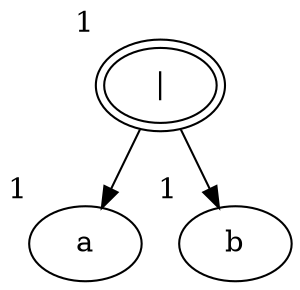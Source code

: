 digraph {
  94481965371712[label="|" xlabel="1" peripheries="2"]
  94481965371760[label="a" xlabel="1" peripheries="1"]
  94481965371712  ->  94481965371760
  94481965371808[label="b" xlabel="1" peripheries="1"]
  94481965371712  ->  94481965371808
}
